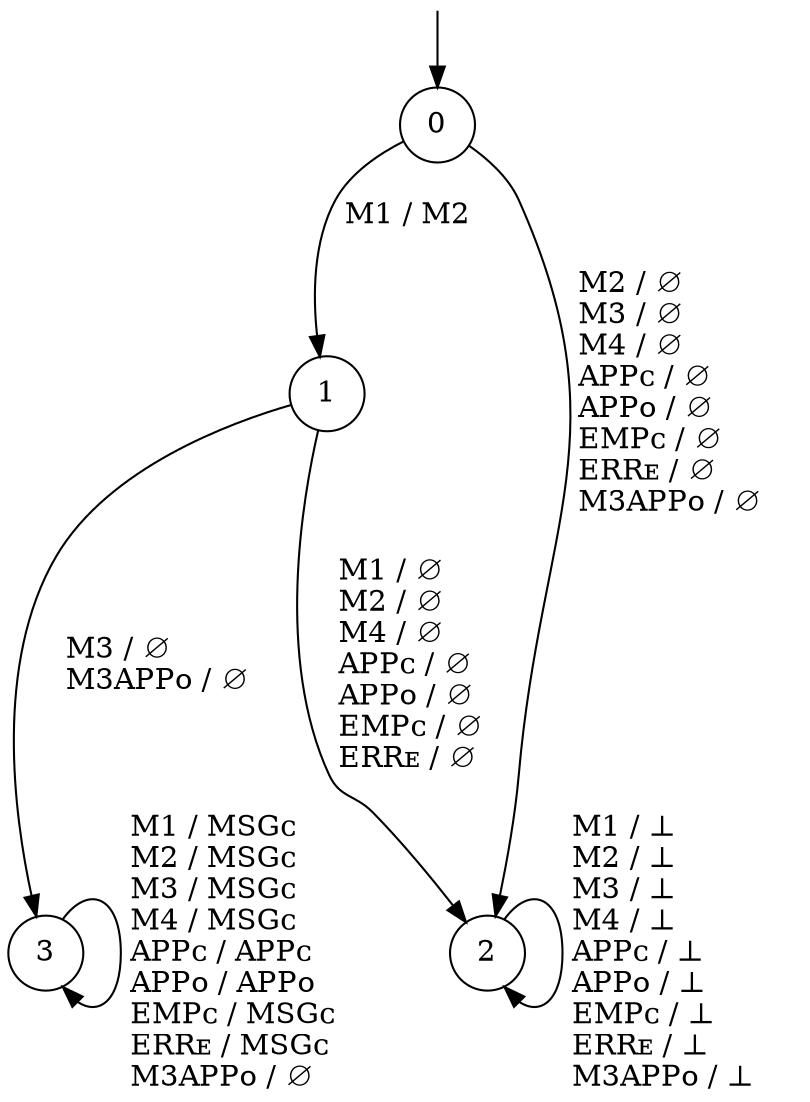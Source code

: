 digraph g {

	s0 [label="0", shape="circle"];
	s1 [label="1", shape="circle"];
	s2 [label="2", shape="circle"];
	s3 [label="3", shape="circle"];
	s0 -> s1  [label=" M1 / M2     "];
	s0 -> s2  [label=" M2 / ∅\l M3 / ∅\l M4 / ∅\l APPᴄ / ∅\l APPᴏ / ∅\l EMPᴄ / ∅\l ERRᴇ / ∅\l M3APPᴏ / ∅     "];
	s1 -> s2  [label=" M1 / ∅\l M2 / ∅\l M4 / ∅\l APPᴄ / ∅\l APPᴏ / ∅\l EMPᴄ / ∅\l ERRᴇ / ∅     "];
	s1 -> s3  [label=" M3 / ∅\l M3APPᴏ / ∅     "];
	s2 -> s2  [label=" M1 / ⊥\l M2 / ⊥\l M3 / ⊥\l M4 / ⊥\l APPᴄ / ⊥\l APPᴏ / ⊥\l EMPᴄ / ⊥\l ERRᴇ / ⊥\l M3APPᴏ / ⊥     "];
	s3 -> s3  [label=" M1 / MSGᴄ\l M2 / MSGᴄ\l M3 / MSGᴄ\l M4 / MSGᴄ\l APPᴄ / APPᴄ\l APPᴏ / APPᴏ\l EMPᴄ / MSGᴄ\l ERRᴇ / MSGᴄ\l M3APPᴏ / ∅     "];

__start0 [height="0", label="", shape="none", width="0"];
__start0 -> s0;

}

